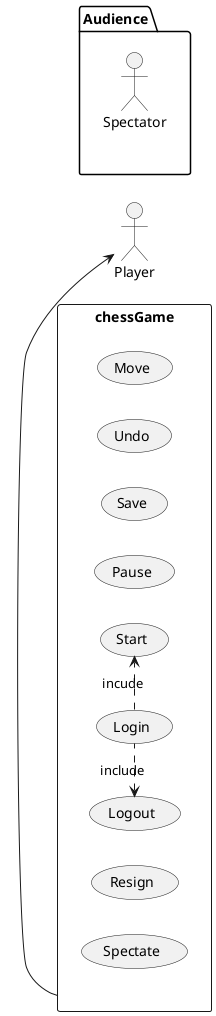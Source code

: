 @startuml
left to right direction
package Audience {
    actor Spectator as spectator
}

actor Player as player

package chessGame {
    usecase "Move" as move
    usecase "Undo" as undo
    usecase "Pause" as pause
    usecase "Save" as save
    usecase "Login" as login
    usecase "Logout" as logout
    usecase "Start" as start
    usecase "Spectate" as spectate
    usecase "Resign" as resign
}

chessGame -right-> player
chessGame -[hidden]right-> Audience

player -[hidden]right-> chessGame

player <-[hidden]right- move
player .[hidden]right.> undo
player -[hidden]right-> save
player -[hidden]right-> pause
player -[hidden]right-> login
player -[hidden]right-> start
player -[hidden]right-> logout
player -[hidden]right-> resign

spectator -[hidden]right-> spectate

rectangle chessGame{
    (logout) <. (login) : include
    (login) .> (start) : incude

}

@enduml

@startuml
left to right direction
:user: -left-> (dummyLeft)
:user: -right-> (dummyRight)
:user: -up-> (dummyUp)
:user: -down-> (dummyDown)
@enduml

@startuml
left to right direction
skinparam packageStyle rectangle
actor customer
actor clerk
rectangle checkout {

  (checkout) .> (payment) : include
  (help) .> (checkout) : extends
  (checkout) -- clerk
}
@enduml
